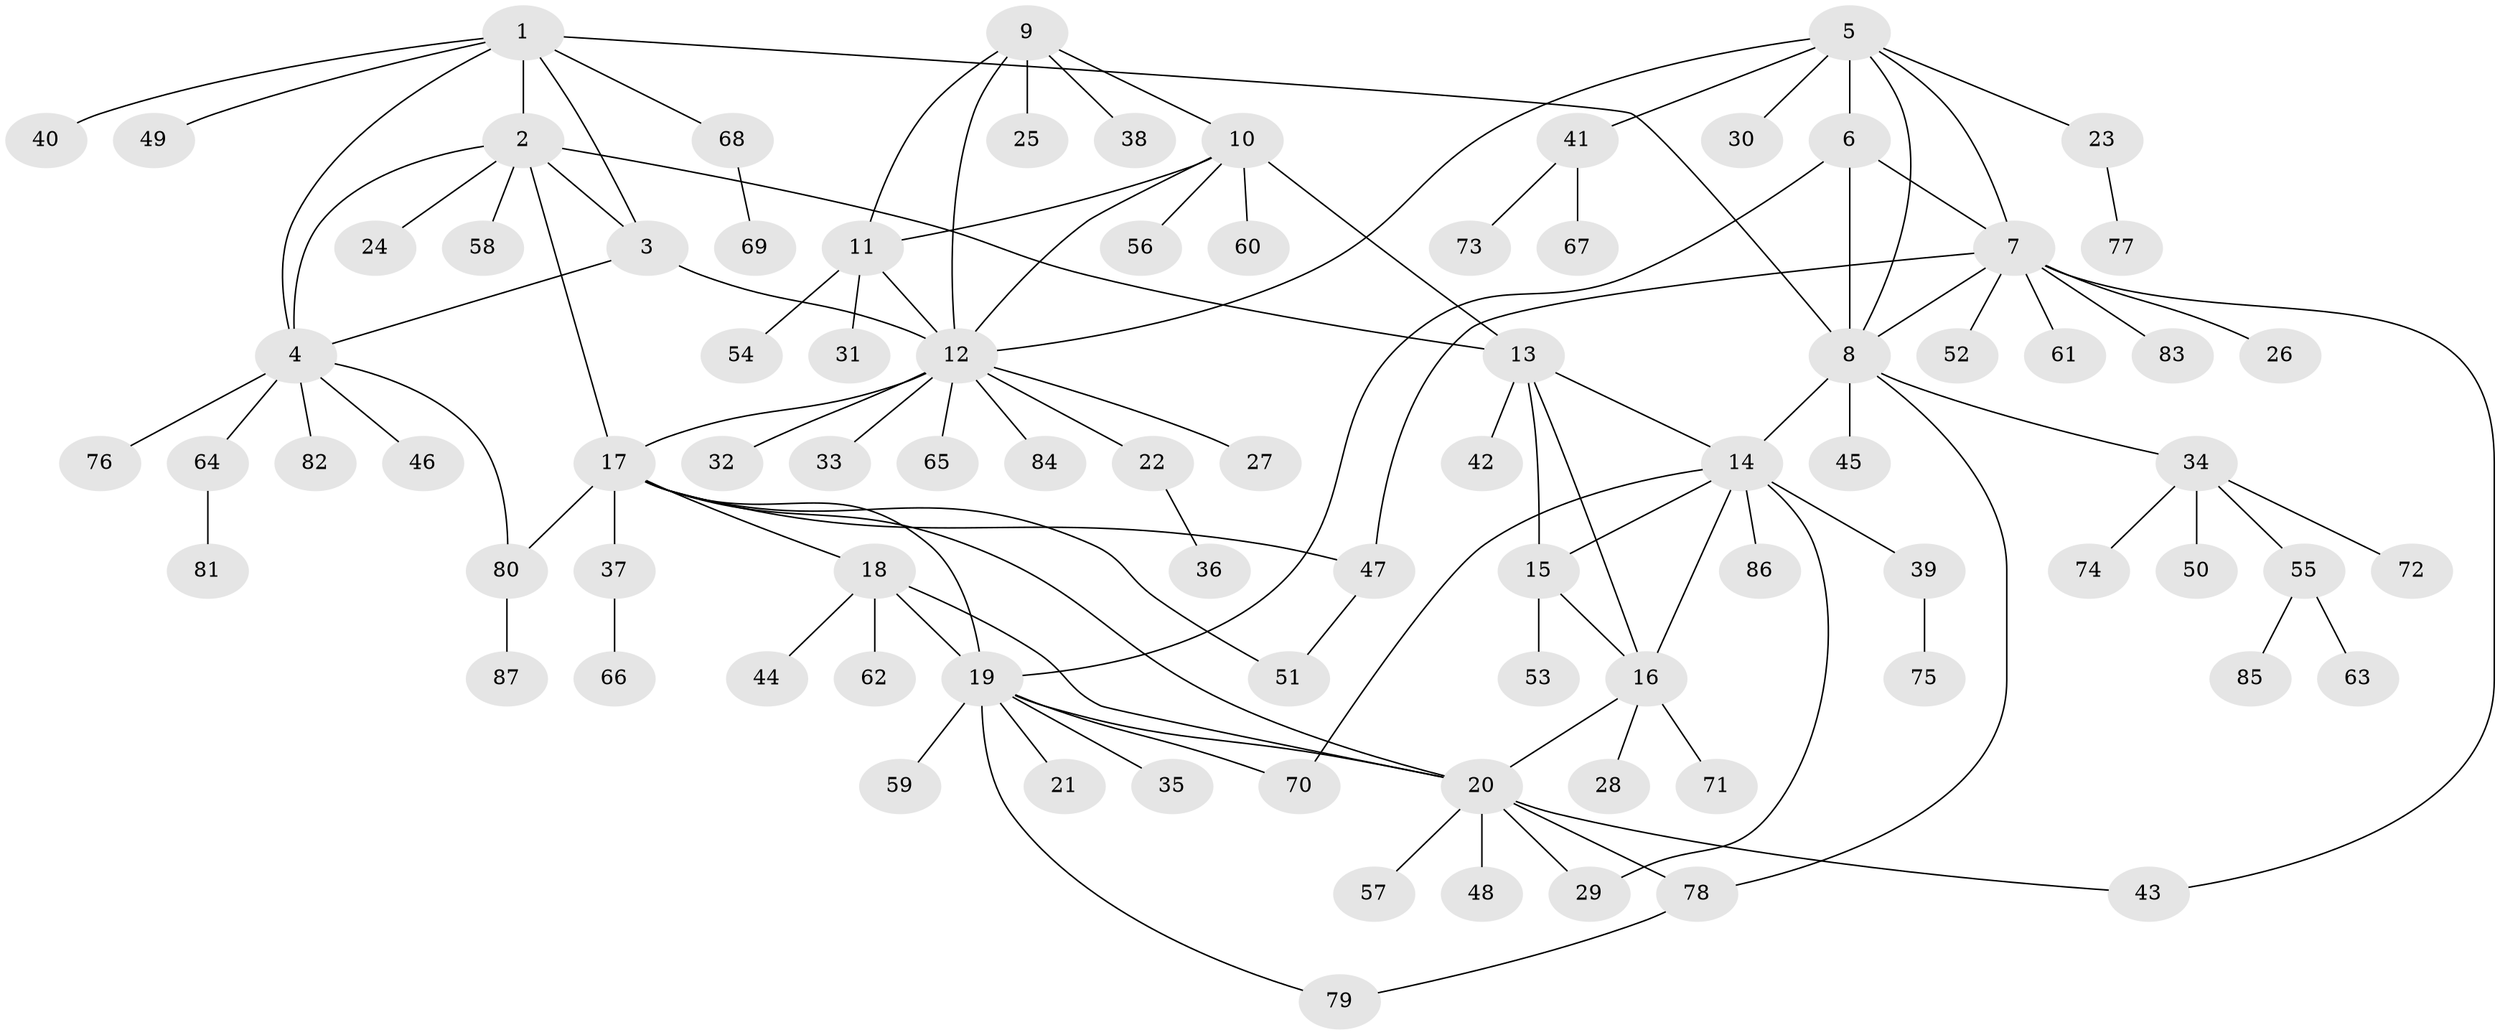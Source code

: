 // Generated by graph-tools (version 1.1) at 2025/11/02/27/25 16:11:32]
// undirected, 87 vertices, 115 edges
graph export_dot {
graph [start="1"]
  node [color=gray90,style=filled];
  1;
  2;
  3;
  4;
  5;
  6;
  7;
  8;
  9;
  10;
  11;
  12;
  13;
  14;
  15;
  16;
  17;
  18;
  19;
  20;
  21;
  22;
  23;
  24;
  25;
  26;
  27;
  28;
  29;
  30;
  31;
  32;
  33;
  34;
  35;
  36;
  37;
  38;
  39;
  40;
  41;
  42;
  43;
  44;
  45;
  46;
  47;
  48;
  49;
  50;
  51;
  52;
  53;
  54;
  55;
  56;
  57;
  58;
  59;
  60;
  61;
  62;
  63;
  64;
  65;
  66;
  67;
  68;
  69;
  70;
  71;
  72;
  73;
  74;
  75;
  76;
  77;
  78;
  79;
  80;
  81;
  82;
  83;
  84;
  85;
  86;
  87;
  1 -- 2;
  1 -- 3;
  1 -- 4;
  1 -- 8;
  1 -- 40;
  1 -- 49;
  1 -- 68;
  2 -- 3;
  2 -- 4;
  2 -- 13;
  2 -- 17;
  2 -- 24;
  2 -- 58;
  3 -- 4;
  3 -- 12;
  4 -- 46;
  4 -- 64;
  4 -- 76;
  4 -- 80;
  4 -- 82;
  5 -- 6;
  5 -- 7;
  5 -- 8;
  5 -- 12;
  5 -- 23;
  5 -- 30;
  5 -- 41;
  6 -- 7;
  6 -- 8;
  6 -- 19;
  7 -- 8;
  7 -- 26;
  7 -- 43;
  7 -- 47;
  7 -- 52;
  7 -- 61;
  7 -- 83;
  8 -- 14;
  8 -- 34;
  8 -- 45;
  8 -- 78;
  9 -- 10;
  9 -- 11;
  9 -- 12;
  9 -- 25;
  9 -- 38;
  10 -- 11;
  10 -- 12;
  10 -- 13;
  10 -- 56;
  10 -- 60;
  11 -- 12;
  11 -- 31;
  11 -- 54;
  12 -- 17;
  12 -- 22;
  12 -- 27;
  12 -- 32;
  12 -- 33;
  12 -- 65;
  12 -- 84;
  13 -- 14;
  13 -- 15;
  13 -- 16;
  13 -- 42;
  14 -- 15;
  14 -- 16;
  14 -- 29;
  14 -- 39;
  14 -- 70;
  14 -- 86;
  15 -- 16;
  15 -- 53;
  16 -- 20;
  16 -- 28;
  16 -- 71;
  17 -- 18;
  17 -- 19;
  17 -- 20;
  17 -- 37;
  17 -- 47;
  17 -- 51;
  17 -- 80;
  18 -- 19;
  18 -- 20;
  18 -- 44;
  18 -- 62;
  19 -- 20;
  19 -- 21;
  19 -- 35;
  19 -- 59;
  19 -- 70;
  19 -- 79;
  20 -- 29;
  20 -- 43;
  20 -- 48;
  20 -- 57;
  20 -- 78;
  22 -- 36;
  23 -- 77;
  34 -- 50;
  34 -- 55;
  34 -- 72;
  34 -- 74;
  37 -- 66;
  39 -- 75;
  41 -- 67;
  41 -- 73;
  47 -- 51;
  55 -- 63;
  55 -- 85;
  64 -- 81;
  68 -- 69;
  78 -- 79;
  80 -- 87;
}
